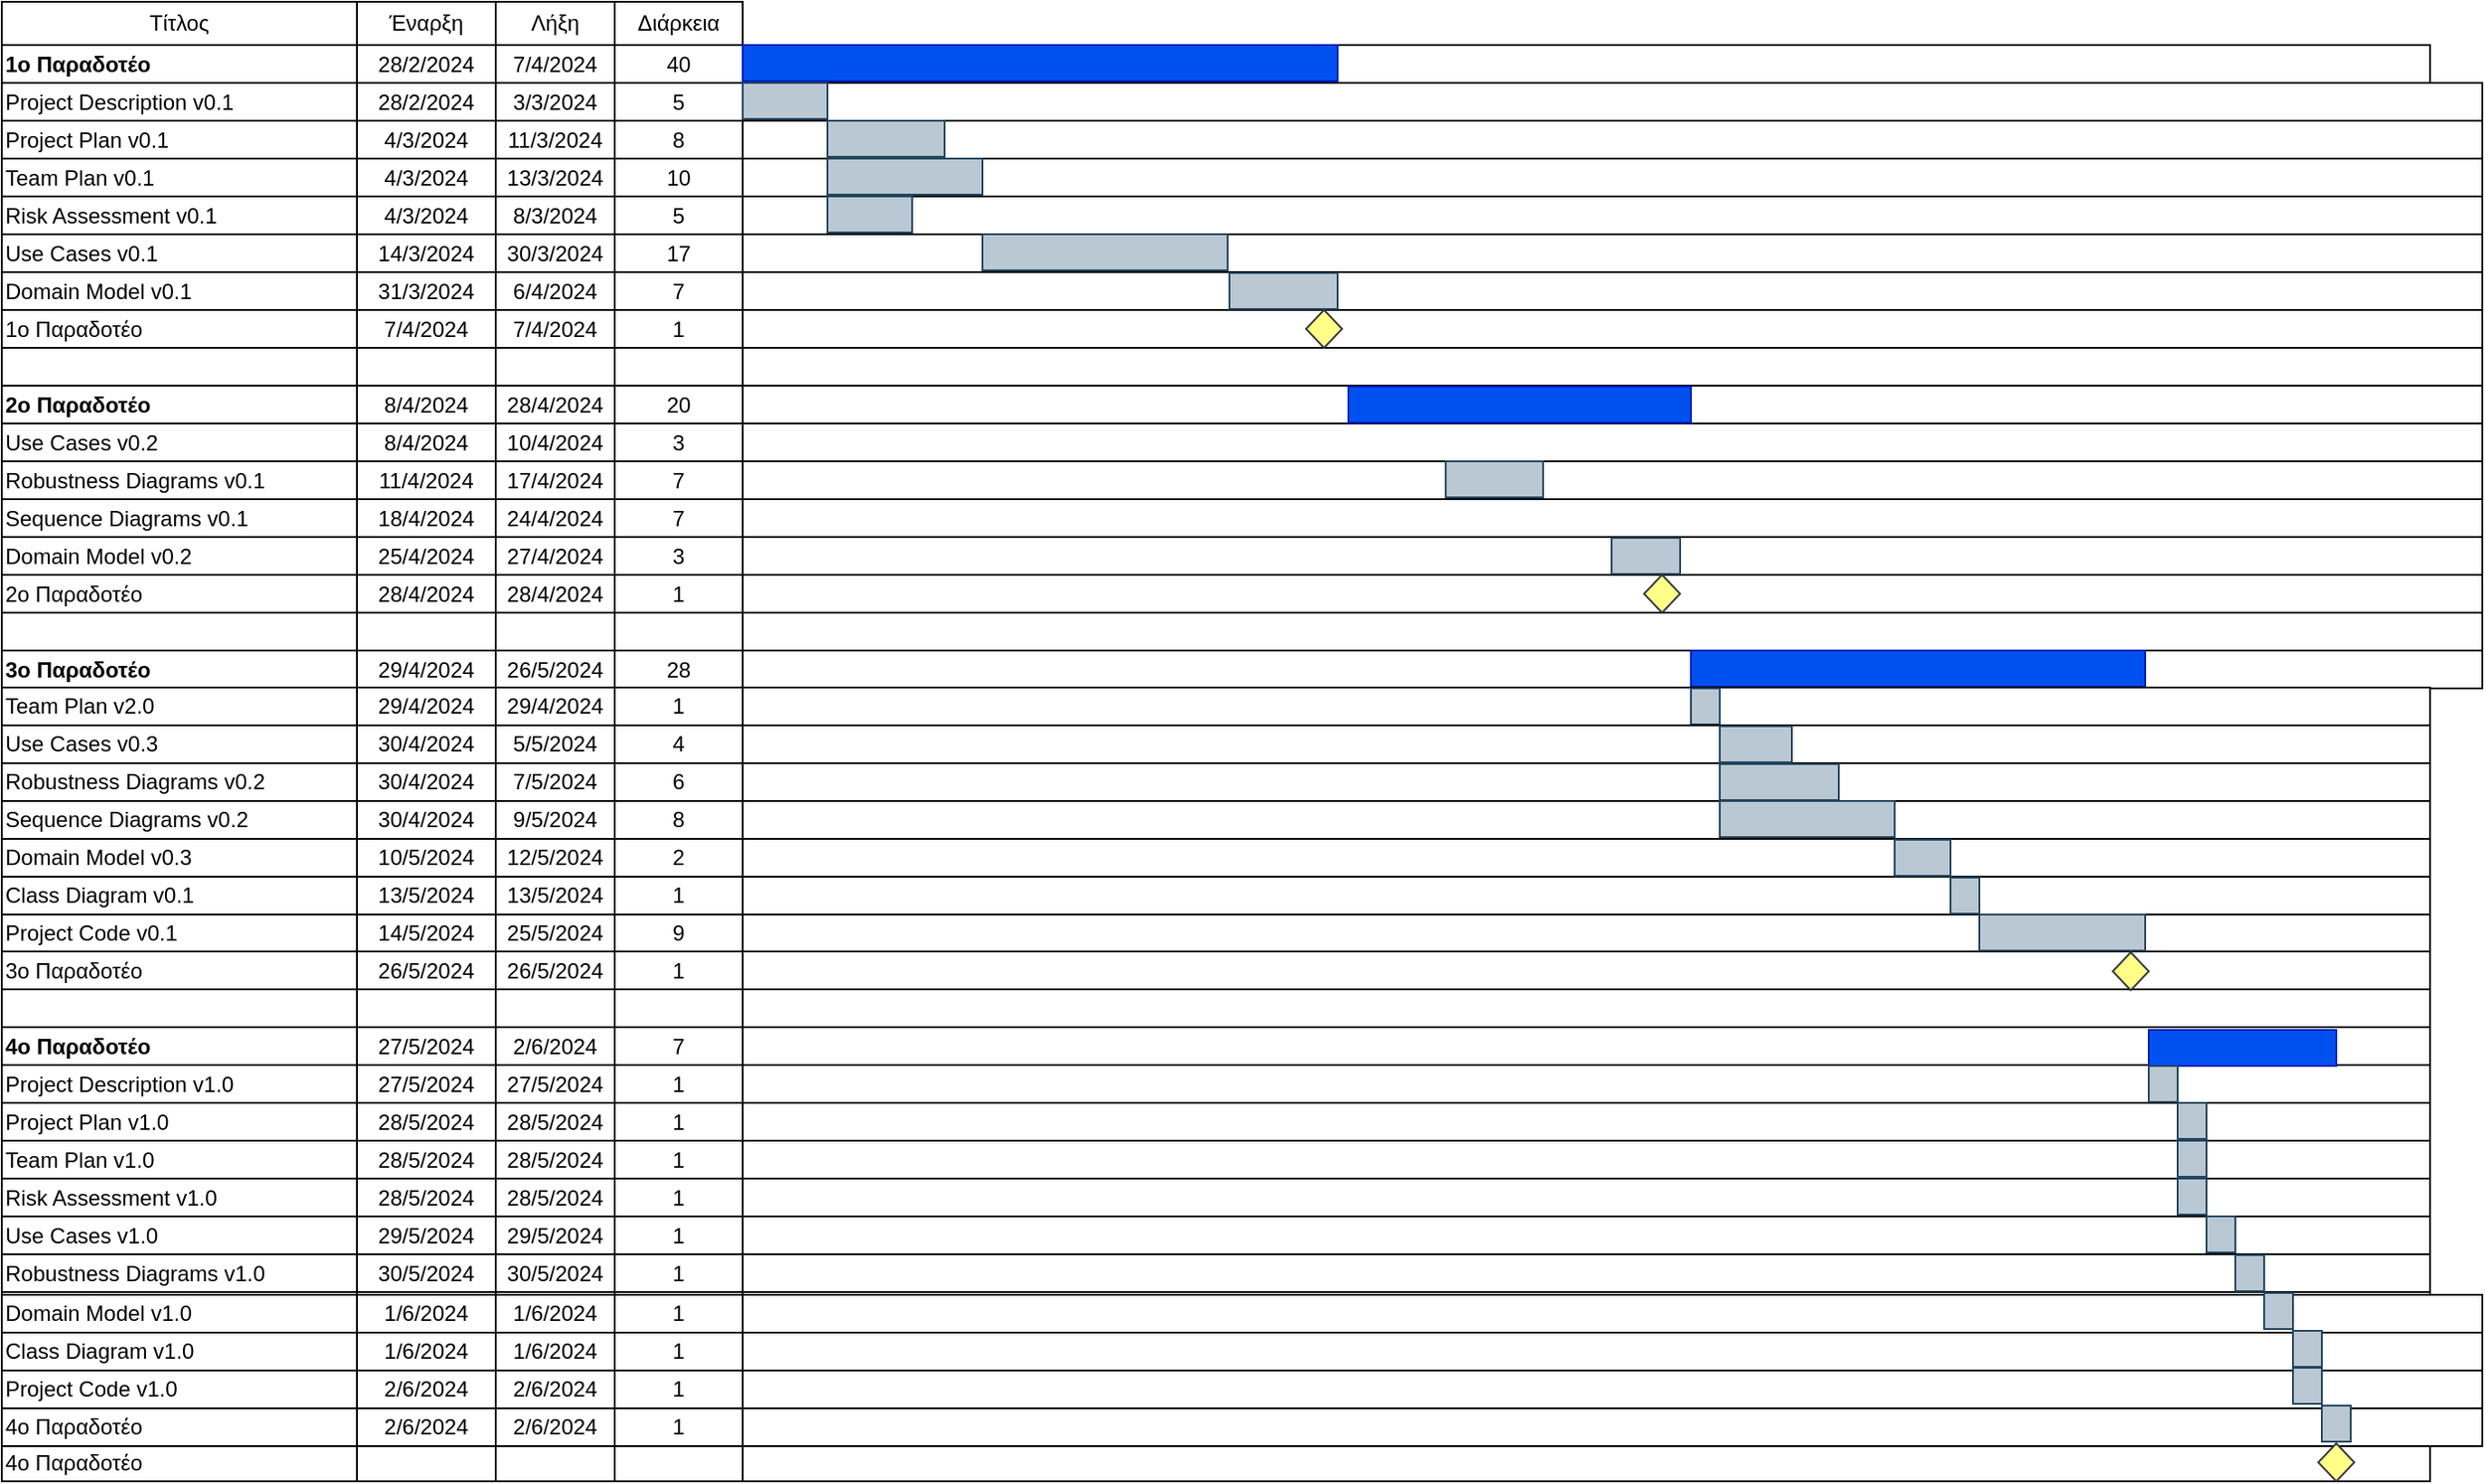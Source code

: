 <mxfile version="24.3.1" type="device">
  <diagram name="Σελίδα-1" id="qzTc9z4uiJykLN7hX79U">
    <mxGraphModel dx="1137" dy="718" grid="0" gridSize="10" guides="1" tooltips="1" connect="1" arrows="1" fold="1" page="0" pageScale="1" pageWidth="827" pageHeight="1169" math="0" shadow="0">
      <root>
        <mxCell id="0" />
        <mxCell id="1" parent="0" />
        <mxCell id="loP29c-_p804XFMIwBK0-1" value="Τίτλος" style="rounded=0;whiteSpace=wrap;html=1;" vertex="1" parent="1">
          <mxGeometry x="-299" y="-35" width="197" height="24" as="geometry" />
        </mxCell>
        <mxCell id="loP29c-_p804XFMIwBK0-2" value="Έναρξη" style="rounded=0;whiteSpace=wrap;html=1;" vertex="1" parent="1">
          <mxGeometry x="-102" y="-35" width="77" height="24" as="geometry" />
        </mxCell>
        <mxCell id="loP29c-_p804XFMIwBK0-3" value="Λήξη" style="rounded=0;whiteSpace=wrap;html=1;" vertex="1" parent="1">
          <mxGeometry x="-25" y="-35" width="66" height="24" as="geometry" />
        </mxCell>
        <mxCell id="loP29c-_p804XFMIwBK0-4" value="Διάρκεια" style="rounded=0;whiteSpace=wrap;html=1;" vertex="1" parent="1">
          <mxGeometry x="41" y="-35" width="71" height="24" as="geometry" />
        </mxCell>
        <mxCell id="loP29c-_p804XFMIwBK0-5" value="&lt;div align=&quot;left&quot;&gt;Project Description v0.1&lt;/div&gt;" style="rounded=0;whiteSpace=wrap;html=1;align=left;" vertex="1" parent="1">
          <mxGeometry x="-299" y="10" width="197" height="21" as="geometry" />
        </mxCell>
        <mxCell id="loP29c-_p804XFMIwBK0-6" value="28/2/2024" style="rounded=0;whiteSpace=wrap;html=1;" vertex="1" parent="1">
          <mxGeometry x="-102" y="10" width="77" height="21" as="geometry" />
        </mxCell>
        <mxCell id="loP29c-_p804XFMIwBK0-7" value="3/3/2024" style="rounded=0;whiteSpace=wrap;html=1;" vertex="1" parent="1">
          <mxGeometry x="-25" y="10" width="66" height="21" as="geometry" />
        </mxCell>
        <mxCell id="loP29c-_p804XFMIwBK0-8" value="5" style="rounded=0;whiteSpace=wrap;html=1;" vertex="1" parent="1">
          <mxGeometry x="41" y="10" width="71" height="21" as="geometry" />
        </mxCell>
        <mxCell id="loP29c-_p804XFMIwBK0-9" value="&lt;div align=&quot;left&quot;&gt;Project Plan v0.1&lt;/div&gt;" style="rounded=0;whiteSpace=wrap;html=1;align=left;" vertex="1" parent="1">
          <mxGeometry x="-299" y="31" width="197" height="21" as="geometry" />
        </mxCell>
        <mxCell id="loP29c-_p804XFMIwBK0-10" value="4/3/2024" style="rounded=0;whiteSpace=wrap;html=1;" vertex="1" parent="1">
          <mxGeometry x="-102" y="31" width="77" height="21" as="geometry" />
        </mxCell>
        <mxCell id="loP29c-_p804XFMIwBK0-11" value="11/3/2024" style="rounded=0;whiteSpace=wrap;html=1;" vertex="1" parent="1">
          <mxGeometry x="-25" y="31" width="66" height="21" as="geometry" />
        </mxCell>
        <mxCell id="loP29c-_p804XFMIwBK0-12" value="8" style="rounded=0;whiteSpace=wrap;html=1;" vertex="1" parent="1">
          <mxGeometry x="41" y="31" width="71" height="21" as="geometry" />
        </mxCell>
        <mxCell id="loP29c-_p804XFMIwBK0-13" value="&lt;div align=&quot;left&quot;&gt;Team Plan v0.1&lt;/div&gt;" style="rounded=0;whiteSpace=wrap;html=1;align=left;" vertex="1" parent="1">
          <mxGeometry x="-299" y="52" width="197" height="21" as="geometry" />
        </mxCell>
        <mxCell id="loP29c-_p804XFMIwBK0-14" value="4/3/2024" style="rounded=0;whiteSpace=wrap;html=1;" vertex="1" parent="1">
          <mxGeometry x="-102" y="52" width="77" height="21" as="geometry" />
        </mxCell>
        <mxCell id="loP29c-_p804XFMIwBK0-15" value="13/3/2024" style="rounded=0;whiteSpace=wrap;html=1;" vertex="1" parent="1">
          <mxGeometry x="-25" y="52" width="66" height="21" as="geometry" />
        </mxCell>
        <mxCell id="loP29c-_p804XFMIwBK0-16" value="10" style="rounded=0;whiteSpace=wrap;html=1;" vertex="1" parent="1">
          <mxGeometry x="41" y="52" width="71" height="21" as="geometry" />
        </mxCell>
        <mxCell id="loP29c-_p804XFMIwBK0-17" value="&lt;div align=&quot;left&quot;&gt;Risk Assessment v0.1&lt;/div&gt;" style="rounded=0;whiteSpace=wrap;html=1;align=left;" vertex="1" parent="1">
          <mxGeometry x="-299" y="73" width="197" height="21" as="geometry" />
        </mxCell>
        <mxCell id="loP29c-_p804XFMIwBK0-18" value="4/3/2024" style="rounded=0;whiteSpace=wrap;html=1;" vertex="1" parent="1">
          <mxGeometry x="-102" y="73" width="77" height="21" as="geometry" />
        </mxCell>
        <mxCell id="loP29c-_p804XFMIwBK0-19" value="8/3/2024" style="rounded=0;whiteSpace=wrap;html=1;" vertex="1" parent="1">
          <mxGeometry x="-25" y="73" width="66" height="21" as="geometry" />
        </mxCell>
        <mxCell id="loP29c-_p804XFMIwBK0-20" value="5" style="rounded=0;whiteSpace=wrap;html=1;" vertex="1" parent="1">
          <mxGeometry x="41" y="73" width="71" height="21" as="geometry" />
        </mxCell>
        <mxCell id="loP29c-_p804XFMIwBK0-21" value="&lt;div align=&quot;left&quot;&gt;Use Cases v0.1&lt;/div&gt;" style="rounded=0;whiteSpace=wrap;html=1;align=left;" vertex="1" parent="1">
          <mxGeometry x="-299" y="94" width="197" height="21" as="geometry" />
        </mxCell>
        <mxCell id="loP29c-_p804XFMIwBK0-22" value="14/3/2024" style="rounded=0;whiteSpace=wrap;html=1;" vertex="1" parent="1">
          <mxGeometry x="-102" y="94" width="77" height="21" as="geometry" />
        </mxCell>
        <mxCell id="loP29c-_p804XFMIwBK0-23" value="30/3/2024" style="rounded=0;whiteSpace=wrap;html=1;" vertex="1" parent="1">
          <mxGeometry x="-25" y="94" width="66" height="21" as="geometry" />
        </mxCell>
        <mxCell id="loP29c-_p804XFMIwBK0-24" value="17" style="rounded=0;whiteSpace=wrap;html=1;" vertex="1" parent="1">
          <mxGeometry x="41" y="94" width="71" height="21" as="geometry" />
        </mxCell>
        <mxCell id="loP29c-_p804XFMIwBK0-25" value="&lt;div align=&quot;left&quot;&gt;Domain Model v0.1&lt;br&gt;&lt;/div&gt;" style="rounded=0;whiteSpace=wrap;html=1;align=left;" vertex="1" parent="1">
          <mxGeometry x="-299" y="115" width="197" height="21" as="geometry" />
        </mxCell>
        <mxCell id="loP29c-_p804XFMIwBK0-26" value="31/3/2024" style="rounded=0;whiteSpace=wrap;html=1;" vertex="1" parent="1">
          <mxGeometry x="-102" y="115" width="77" height="21" as="geometry" />
        </mxCell>
        <mxCell id="loP29c-_p804XFMIwBK0-27" value="6/4/2024" style="rounded=0;whiteSpace=wrap;html=1;" vertex="1" parent="1">
          <mxGeometry x="-25" y="115" width="66" height="21" as="geometry" />
        </mxCell>
        <mxCell id="loP29c-_p804XFMIwBK0-28" value="7" style="rounded=0;whiteSpace=wrap;html=1;" vertex="1" parent="1">
          <mxGeometry x="41" y="115" width="71" height="21" as="geometry" />
        </mxCell>
        <mxCell id="loP29c-_p804XFMIwBK0-29" value="&lt;div align=&quot;left&quot;&gt;1o Παραδοτέο&lt;/div&gt;" style="rounded=0;whiteSpace=wrap;html=1;align=left;" vertex="1" parent="1">
          <mxGeometry x="-299" y="136" width="197" height="21" as="geometry" />
        </mxCell>
        <mxCell id="loP29c-_p804XFMIwBK0-30" value="7/4/2024" style="rounded=0;whiteSpace=wrap;html=1;" vertex="1" parent="1">
          <mxGeometry x="-102" y="136" width="77" height="21" as="geometry" />
        </mxCell>
        <mxCell id="loP29c-_p804XFMIwBK0-31" value="7/4/2024" style="rounded=0;whiteSpace=wrap;html=1;" vertex="1" parent="1">
          <mxGeometry x="-25" y="136" width="66" height="21" as="geometry" />
        </mxCell>
        <mxCell id="loP29c-_p804XFMIwBK0-32" value="1" style="rounded=0;whiteSpace=wrap;html=1;" vertex="1" parent="1">
          <mxGeometry x="41" y="136" width="71" height="21" as="geometry" />
        </mxCell>
        <mxCell id="loP29c-_p804XFMIwBK0-33" value="" style="rounded=0;whiteSpace=wrap;html=1;" vertex="1" parent="1">
          <mxGeometry x="-299" y="157" width="197" height="21" as="geometry" />
        </mxCell>
        <mxCell id="loP29c-_p804XFMIwBK0-34" value="" style="rounded=0;whiteSpace=wrap;html=1;" vertex="1" parent="1">
          <mxGeometry x="-102" y="157" width="77" height="21" as="geometry" />
        </mxCell>
        <mxCell id="loP29c-_p804XFMIwBK0-35" value="" style="rounded=0;whiteSpace=wrap;html=1;" vertex="1" parent="1">
          <mxGeometry x="-25" y="157" width="66" height="21" as="geometry" />
        </mxCell>
        <mxCell id="loP29c-_p804XFMIwBK0-36" value="" style="rounded=0;whiteSpace=wrap;html=1;" vertex="1" parent="1">
          <mxGeometry x="41" y="157" width="71" height="21" as="geometry" />
        </mxCell>
        <mxCell id="loP29c-_p804XFMIwBK0-37" value="&lt;div align=&quot;left&quot;&gt;&lt;b&gt;2ο Παραδοτέο&lt;/b&gt;&lt;br&gt;&lt;/div&gt;" style="rounded=0;whiteSpace=wrap;html=1;align=left;" vertex="1" parent="1">
          <mxGeometry x="-299" y="178" width="197" height="21" as="geometry" />
        </mxCell>
        <mxCell id="loP29c-_p804XFMIwBK0-38" value="8/4/2024" style="rounded=0;whiteSpace=wrap;html=1;" vertex="1" parent="1">
          <mxGeometry x="-102" y="178" width="77" height="21" as="geometry" />
        </mxCell>
        <mxCell id="loP29c-_p804XFMIwBK0-39" value="28/4/2024" style="rounded=0;whiteSpace=wrap;html=1;" vertex="1" parent="1">
          <mxGeometry x="-25" y="178" width="66" height="21" as="geometry" />
        </mxCell>
        <mxCell id="loP29c-_p804XFMIwBK0-40" value="20" style="rounded=0;whiteSpace=wrap;html=1;" vertex="1" parent="1">
          <mxGeometry x="41" y="178" width="71" height="21" as="geometry" />
        </mxCell>
        <mxCell id="loP29c-_p804XFMIwBK0-41" value="&lt;div align=&quot;left&quot;&gt;Robustness Diagrams v0.1&lt;/div&gt;" style="rounded=0;whiteSpace=wrap;html=1;align=left;" vertex="1" parent="1">
          <mxGeometry x="-299" y="220" width="197" height="21" as="geometry" />
        </mxCell>
        <mxCell id="loP29c-_p804XFMIwBK0-42" value="11/4/2024" style="rounded=0;whiteSpace=wrap;html=1;" vertex="1" parent="1">
          <mxGeometry x="-102" y="220" width="77" height="21" as="geometry" />
        </mxCell>
        <mxCell id="loP29c-_p804XFMIwBK0-43" value="17/4/2024" style="rounded=0;whiteSpace=wrap;html=1;" vertex="1" parent="1">
          <mxGeometry x="-25" y="220" width="66" height="21" as="geometry" />
        </mxCell>
        <mxCell id="loP29c-_p804XFMIwBK0-44" value="7" style="rounded=0;whiteSpace=wrap;html=1;" vertex="1" parent="1">
          <mxGeometry x="41" y="220" width="71" height="21" as="geometry" />
        </mxCell>
        <mxCell id="loP29c-_p804XFMIwBK0-45" value="&lt;div align=&quot;left&quot;&gt;Sequence Diagrams v0.1&lt;/div&gt;" style="rounded=0;whiteSpace=wrap;html=1;align=left;" vertex="1" parent="1">
          <mxGeometry x="-299" y="241" width="197" height="21" as="geometry" />
        </mxCell>
        <mxCell id="loP29c-_p804XFMIwBK0-46" value="18/4/2024" style="rounded=0;whiteSpace=wrap;html=1;" vertex="1" parent="1">
          <mxGeometry x="-102" y="241" width="77" height="21" as="geometry" />
        </mxCell>
        <mxCell id="loP29c-_p804XFMIwBK0-47" value="24/4/2024" style="rounded=0;whiteSpace=wrap;html=1;" vertex="1" parent="1">
          <mxGeometry x="-25" y="241" width="66" height="21" as="geometry" />
        </mxCell>
        <mxCell id="loP29c-_p804XFMIwBK0-48" value="7" style="rounded=0;whiteSpace=wrap;html=1;" vertex="1" parent="1">
          <mxGeometry x="41" y="241" width="71" height="21" as="geometry" />
        </mxCell>
        <mxCell id="loP29c-_p804XFMIwBK0-49" value="&lt;div align=&quot;left&quot;&gt;Use Cases v0.2&lt;/div&gt;" style="rounded=0;whiteSpace=wrap;html=1;align=left;" vertex="1" parent="1">
          <mxGeometry x="-299" y="199" width="197" height="21" as="geometry" />
        </mxCell>
        <mxCell id="loP29c-_p804XFMIwBK0-50" value="8/4/2024" style="rounded=0;whiteSpace=wrap;html=1;" vertex="1" parent="1">
          <mxGeometry x="-102" y="199" width="77" height="21" as="geometry" />
        </mxCell>
        <mxCell id="loP29c-_p804XFMIwBK0-51" value="10/4/2024" style="rounded=0;whiteSpace=wrap;html=1;" vertex="1" parent="1">
          <mxGeometry x="-25" y="199" width="66" height="21" as="geometry" />
        </mxCell>
        <mxCell id="loP29c-_p804XFMIwBK0-52" value="3" style="rounded=0;whiteSpace=wrap;html=1;" vertex="1" parent="1">
          <mxGeometry x="41" y="199" width="71" height="21" as="geometry" />
        </mxCell>
        <mxCell id="loP29c-_p804XFMIwBK0-53" value="&lt;div align=&quot;left&quot;&gt;Domain Model v0.2&lt;/div&gt;" style="rounded=0;whiteSpace=wrap;html=1;align=left;" vertex="1" parent="1">
          <mxGeometry x="-299" y="262" width="197" height="21" as="geometry" />
        </mxCell>
        <mxCell id="loP29c-_p804XFMIwBK0-54" value="25/4/2024" style="rounded=0;whiteSpace=wrap;html=1;" vertex="1" parent="1">
          <mxGeometry x="-102" y="262" width="77" height="21" as="geometry" />
        </mxCell>
        <mxCell id="loP29c-_p804XFMIwBK0-55" value="27/4/2024" style="rounded=0;whiteSpace=wrap;html=1;" vertex="1" parent="1">
          <mxGeometry x="-25" y="262" width="66" height="21" as="geometry" />
        </mxCell>
        <mxCell id="loP29c-_p804XFMIwBK0-56" value="3" style="rounded=0;whiteSpace=wrap;html=1;" vertex="1" parent="1">
          <mxGeometry x="41" y="262" width="71" height="21" as="geometry" />
        </mxCell>
        <mxCell id="loP29c-_p804XFMIwBK0-57" value="&lt;div align=&quot;left&quot;&gt;2o Παραδοτέο&lt;/div&gt;" style="rounded=0;whiteSpace=wrap;html=1;align=left;" vertex="1" parent="1">
          <mxGeometry x="-299" y="283" width="197" height="21" as="geometry" />
        </mxCell>
        <mxCell id="loP29c-_p804XFMIwBK0-58" value="28/4/2024" style="rounded=0;whiteSpace=wrap;html=1;" vertex="1" parent="1">
          <mxGeometry x="-102" y="283" width="77" height="21" as="geometry" />
        </mxCell>
        <mxCell id="loP29c-_p804XFMIwBK0-59" value="28/4/2024" style="rounded=0;whiteSpace=wrap;html=1;" vertex="1" parent="1">
          <mxGeometry x="-25" y="283" width="66" height="21" as="geometry" />
        </mxCell>
        <mxCell id="loP29c-_p804XFMIwBK0-60" value="1" style="rounded=0;whiteSpace=wrap;html=1;" vertex="1" parent="1">
          <mxGeometry x="41" y="283" width="71" height="21" as="geometry" />
        </mxCell>
        <mxCell id="loP29c-_p804XFMIwBK0-61" value="" style="rounded=0;whiteSpace=wrap;html=1;" vertex="1" parent="1">
          <mxGeometry x="112" y="10" width="965" height="21" as="geometry" />
        </mxCell>
        <mxCell id="loP29c-_p804XFMIwBK0-62" value="" style="rounded=0;whiteSpace=wrap;html=1;" vertex="1" parent="1">
          <mxGeometry x="112" y="31" width="965" height="21" as="geometry" />
        </mxCell>
        <mxCell id="loP29c-_p804XFMIwBK0-63" value="" style="rounded=0;whiteSpace=wrap;html=1;" vertex="1" parent="1">
          <mxGeometry x="112" y="52" width="965" height="21" as="geometry" />
        </mxCell>
        <mxCell id="loP29c-_p804XFMIwBK0-64" value="" style="rounded=0;whiteSpace=wrap;html=1;" vertex="1" parent="1">
          <mxGeometry x="112" y="73" width="965" height="21" as="geometry" />
        </mxCell>
        <mxCell id="loP29c-_p804XFMIwBK0-65" value="" style="rounded=0;whiteSpace=wrap;html=1;" vertex="1" parent="1">
          <mxGeometry x="112" y="94" width="965" height="21" as="geometry" />
        </mxCell>
        <mxCell id="loP29c-_p804XFMIwBK0-66" value="" style="rounded=0;whiteSpace=wrap;html=1;" vertex="1" parent="1">
          <mxGeometry x="112" y="115" width="965" height="21" as="geometry" />
        </mxCell>
        <mxCell id="loP29c-_p804XFMIwBK0-67" value="" style="rounded=0;whiteSpace=wrap;html=1;" vertex="1" parent="1">
          <mxGeometry x="112" y="136" width="965" height="21" as="geometry" />
        </mxCell>
        <mxCell id="loP29c-_p804XFMIwBK0-68" value="" style="rounded=0;whiteSpace=wrap;html=1;" vertex="1" parent="1">
          <mxGeometry x="112" y="157" width="965" height="21" as="geometry" />
        </mxCell>
        <mxCell id="loP29c-_p804XFMIwBK0-69" value="" style="rounded=0;whiteSpace=wrap;html=1;" vertex="1" parent="1">
          <mxGeometry x="112" y="178" width="965" height="21" as="geometry" />
        </mxCell>
        <mxCell id="loP29c-_p804XFMIwBK0-70" value="" style="rounded=0;whiteSpace=wrap;html=1;" vertex="1" parent="1">
          <mxGeometry x="112" y="220" width="965" height="21" as="geometry" />
        </mxCell>
        <mxCell id="loP29c-_p804XFMIwBK0-71" value="" style="rounded=0;whiteSpace=wrap;html=1;" vertex="1" parent="1">
          <mxGeometry x="112" y="241" width="965" height="21" as="geometry" />
        </mxCell>
        <mxCell id="loP29c-_p804XFMIwBK0-72" value="" style="rounded=0;whiteSpace=wrap;html=1;" vertex="1" parent="1">
          <mxGeometry x="112" y="199" width="965" height="21" as="geometry" />
        </mxCell>
        <mxCell id="loP29c-_p804XFMIwBK0-73" value="" style="rounded=0;whiteSpace=wrap;html=1;" vertex="1" parent="1">
          <mxGeometry x="112" y="262" width="965" height="21" as="geometry" />
        </mxCell>
        <mxCell id="loP29c-_p804XFMIwBK0-74" value="" style="rounded=0;whiteSpace=wrap;html=1;" vertex="1" parent="1">
          <mxGeometry x="112" y="283" width="965" height="21" as="geometry" />
        </mxCell>
        <mxCell id="loP29c-_p804XFMIwBK0-75" value="" style="rounded=0;whiteSpace=wrap;html=1;" vertex="1" parent="1">
          <mxGeometry x="-299" y="304" width="197" height="21" as="geometry" />
        </mxCell>
        <mxCell id="loP29c-_p804XFMIwBK0-76" value="" style="rounded=0;whiteSpace=wrap;html=1;" vertex="1" parent="1">
          <mxGeometry x="-102" y="304" width="77" height="21" as="geometry" />
        </mxCell>
        <mxCell id="loP29c-_p804XFMIwBK0-77" value="" style="rounded=0;whiteSpace=wrap;html=1;" vertex="1" parent="1">
          <mxGeometry x="-25" y="304" width="66" height="21" as="geometry" />
        </mxCell>
        <mxCell id="loP29c-_p804XFMIwBK0-78" value="" style="rounded=0;whiteSpace=wrap;html=1;" vertex="1" parent="1">
          <mxGeometry x="41" y="304" width="71" height="21" as="geometry" />
        </mxCell>
        <mxCell id="loP29c-_p804XFMIwBK0-79" value="" style="rounded=0;whiteSpace=wrap;html=1;" vertex="1" parent="1">
          <mxGeometry x="112" y="304" width="965" height="21" as="geometry" />
        </mxCell>
        <mxCell id="loP29c-_p804XFMIwBK0-80" value="&lt;div align=&quot;left&quot;&gt;&lt;b&gt;3ο Παραδοτέο&lt;/b&gt;&lt;/div&gt;" style="rounded=0;whiteSpace=wrap;html=1;align=left;" vertex="1" parent="1">
          <mxGeometry x="-299" y="325" width="197" height="21" as="geometry" />
        </mxCell>
        <mxCell id="loP29c-_p804XFMIwBK0-81" value="29/4/2024" style="rounded=0;whiteSpace=wrap;html=1;" vertex="1" parent="1">
          <mxGeometry x="-102" y="325" width="77" height="21" as="geometry" />
        </mxCell>
        <mxCell id="loP29c-_p804XFMIwBK0-82" value="26/5/2024" style="rounded=0;whiteSpace=wrap;html=1;" vertex="1" parent="1">
          <mxGeometry x="-25" y="325" width="66" height="21" as="geometry" />
        </mxCell>
        <mxCell id="loP29c-_p804XFMIwBK0-83" value="28" style="rounded=0;whiteSpace=wrap;html=1;" vertex="1" parent="1">
          <mxGeometry x="41" y="325" width="71" height="21" as="geometry" />
        </mxCell>
        <mxCell id="loP29c-_p804XFMIwBK0-84" value="" style="rounded=0;whiteSpace=wrap;html=1;" vertex="1" parent="1">
          <mxGeometry x="112" y="325" width="965" height="21" as="geometry" />
        </mxCell>
        <mxCell id="DPusGmvPXFOhekrq0CR0-85" value="&lt;div align=&quot;left&quot;&gt;Class Diagram v0.1&lt;/div&gt;" style="rounded=0;whiteSpace=wrap;html=1;align=left;" parent="1" vertex="1">
          <mxGeometry x="-299" y="450.5" width="197" height="21" as="geometry" />
        </mxCell>
        <mxCell id="DPusGmvPXFOhekrq0CR0-86" value="13/5/2024" style="rounded=0;whiteSpace=wrap;html=1;" parent="1" vertex="1">
          <mxGeometry x="-102" y="450.5" width="77" height="21" as="geometry" />
        </mxCell>
        <mxCell id="DPusGmvPXFOhekrq0CR0-87" value="13/5/2024" style="rounded=0;whiteSpace=wrap;html=1;" parent="1" vertex="1">
          <mxGeometry x="-25" y="450.5" width="66" height="21" as="geometry" />
        </mxCell>
        <mxCell id="DPusGmvPXFOhekrq0CR0-88" value="1" style="rounded=0;whiteSpace=wrap;html=1;" parent="1" vertex="1">
          <mxGeometry x="41" y="450.5" width="71" height="21" as="geometry" />
        </mxCell>
        <mxCell id="DPusGmvPXFOhekrq0CR0-89" value="" style="rounded=0;whiteSpace=wrap;html=1;" parent="1" vertex="1">
          <mxGeometry x="112" y="450.5" width="936" height="21" as="geometry" />
        </mxCell>
        <mxCell id="DPusGmvPXFOhekrq0CR0-90" value="&lt;div align=&quot;left&quot;&gt;Project Code v0.1&lt;/div&gt;" style="rounded=0;whiteSpace=wrap;html=1;align=left;" parent="1" vertex="1">
          <mxGeometry x="-299" y="471.5" width="197" height="21" as="geometry" />
        </mxCell>
        <mxCell id="DPusGmvPXFOhekrq0CR0-91" value="14/5/2024" style="rounded=0;whiteSpace=wrap;html=1;" parent="1" vertex="1">
          <mxGeometry x="-102" y="471.5" width="77" height="21" as="geometry" />
        </mxCell>
        <mxCell id="DPusGmvPXFOhekrq0CR0-92" value="25/5/2024" style="rounded=0;whiteSpace=wrap;html=1;" parent="1" vertex="1">
          <mxGeometry x="-25" y="471.5" width="66" height="21" as="geometry" />
        </mxCell>
        <mxCell id="DPusGmvPXFOhekrq0CR0-93" value="9" style="rounded=0;whiteSpace=wrap;html=1;" parent="1" vertex="1">
          <mxGeometry x="41" y="471.5" width="71" height="21" as="geometry" />
        </mxCell>
        <mxCell id="DPusGmvPXFOhekrq0CR0-94" value="" style="rounded=0;whiteSpace=wrap;html=1;" parent="1" vertex="1">
          <mxGeometry x="112" y="471.5" width="936" height="21" as="geometry" />
        </mxCell>
        <mxCell id="DPusGmvPXFOhekrq0CR0-120" value="&lt;div align=&quot;left&quot;&gt;&lt;b&gt;1o Παραδοτέο&lt;/b&gt;&lt;/div&gt;" style="rounded=0;whiteSpace=wrap;html=1;align=left;" parent="1" vertex="1">
          <mxGeometry x="-299" y="-11" width="197" height="21" as="geometry" />
        </mxCell>
        <mxCell id="DPusGmvPXFOhekrq0CR0-121" value="28/2/2024" style="rounded=0;whiteSpace=wrap;html=1;" parent="1" vertex="1">
          <mxGeometry x="-102" y="-11" width="77" height="21" as="geometry" />
        </mxCell>
        <mxCell id="DPusGmvPXFOhekrq0CR0-122" value="7/4/2024" style="rounded=0;whiteSpace=wrap;html=1;" parent="1" vertex="1">
          <mxGeometry x="-25" y="-11" width="66" height="21" as="geometry" />
        </mxCell>
        <mxCell id="DPusGmvPXFOhekrq0CR0-123" value="40" style="rounded=0;whiteSpace=wrap;html=1;" parent="1" vertex="1">
          <mxGeometry x="41" y="-11" width="71" height="21" as="geometry" />
        </mxCell>
        <mxCell id="DPusGmvPXFOhekrq0CR0-124" value="" style="rounded=0;whiteSpace=wrap;html=1;" parent="1" vertex="1">
          <mxGeometry x="112" y="-11" width="936" height="21" as="geometry" />
        </mxCell>
        <mxCell id="DPusGmvPXFOhekrq0CR0-130" value="&lt;div align=&quot;left&quot;&gt;3o Παραδοτέο&lt;/div&gt;" style="rounded=0;whiteSpace=wrap;html=1;align=left;" parent="1" vertex="1">
          <mxGeometry x="-299" y="492" width="197" height="21" as="geometry" />
        </mxCell>
        <mxCell id="DPusGmvPXFOhekrq0CR0-131" value="26/5/2024" style="rounded=0;whiteSpace=wrap;html=1;" parent="1" vertex="1">
          <mxGeometry x="-102" y="492" width="77" height="21" as="geometry" />
        </mxCell>
        <mxCell id="DPusGmvPXFOhekrq0CR0-132" value="26/5/2024" style="rounded=0;whiteSpace=wrap;html=1;" parent="1" vertex="1">
          <mxGeometry x="-25" y="492" width="66" height="21" as="geometry" />
        </mxCell>
        <mxCell id="DPusGmvPXFOhekrq0CR0-133" value="1" style="rounded=0;whiteSpace=wrap;html=1;" parent="1" vertex="1">
          <mxGeometry x="41" y="492" width="71" height="21" as="geometry" />
        </mxCell>
        <mxCell id="DPusGmvPXFOhekrq0CR0-134" value="" style="rounded=0;whiteSpace=wrap;html=1;" parent="1" vertex="1">
          <mxGeometry x="112" y="492" width="936" height="21" as="geometry" />
        </mxCell>
        <mxCell id="DPusGmvPXFOhekrq0CR0-140" value="" style="rounded=0;whiteSpace=wrap;html=1;" parent="1" vertex="1">
          <mxGeometry x="-299" y="513" width="197" height="21" as="geometry" />
        </mxCell>
        <mxCell id="DPusGmvPXFOhekrq0CR0-141" value="" style="rounded=0;whiteSpace=wrap;html=1;" parent="1" vertex="1">
          <mxGeometry x="-102" y="513" width="77" height="21" as="geometry" />
        </mxCell>
        <mxCell id="DPusGmvPXFOhekrq0CR0-142" value="" style="rounded=0;whiteSpace=wrap;html=1;" parent="1" vertex="1">
          <mxGeometry x="-25" y="513" width="66" height="21" as="geometry" />
        </mxCell>
        <mxCell id="DPusGmvPXFOhekrq0CR0-143" value="" style="rounded=0;whiteSpace=wrap;html=1;" parent="1" vertex="1">
          <mxGeometry x="41" y="513" width="71" height="21" as="geometry" />
        </mxCell>
        <mxCell id="DPusGmvPXFOhekrq0CR0-144" value="" style="rounded=0;whiteSpace=wrap;html=1;" parent="1" vertex="1">
          <mxGeometry x="112" y="513" width="936" height="21" as="geometry" />
        </mxCell>
        <mxCell id="DPusGmvPXFOhekrq0CR0-145" value="&lt;div align=&quot;left&quot;&gt;&lt;b&gt;4ο Παραδοτέο&lt;/b&gt;&lt;br&gt;&lt;/div&gt;" style="rounded=0;whiteSpace=wrap;html=1;align=left;" parent="1" vertex="1">
          <mxGeometry x="-299" y="534" width="197" height="21" as="geometry" />
        </mxCell>
        <mxCell id="DPusGmvPXFOhekrq0CR0-146" value="27/5/2024" style="rounded=0;whiteSpace=wrap;html=1;" parent="1" vertex="1">
          <mxGeometry x="-102" y="534" width="77" height="21" as="geometry" />
        </mxCell>
        <mxCell id="DPusGmvPXFOhekrq0CR0-147" value="2/6/2024" style="rounded=0;whiteSpace=wrap;html=1;" parent="1" vertex="1">
          <mxGeometry x="-25" y="534" width="66" height="21" as="geometry" />
        </mxCell>
        <mxCell id="DPusGmvPXFOhekrq0CR0-148" value="7" style="rounded=0;whiteSpace=wrap;html=1;" parent="1" vertex="1">
          <mxGeometry x="41" y="534" width="71" height="21" as="geometry" />
        </mxCell>
        <mxCell id="DPusGmvPXFOhekrq0CR0-149" value="" style="rounded=0;whiteSpace=wrap;html=1;" parent="1" vertex="1">
          <mxGeometry x="112" y="534" width="936" height="21" as="geometry" />
        </mxCell>
        <mxCell id="DPusGmvPXFOhekrq0CR0-150" value="&lt;div align=&quot;left&quot;&gt;Project Description v1.0&lt;/div&gt;" style="rounded=0;whiteSpace=wrap;html=1;align=left;" parent="1" vertex="1">
          <mxGeometry x="-299" y="555" width="197" height="21" as="geometry" />
        </mxCell>
        <mxCell id="DPusGmvPXFOhekrq0CR0-151" value="27/5/2024" style="rounded=0;whiteSpace=wrap;html=1;" parent="1" vertex="1">
          <mxGeometry x="-102" y="555" width="77" height="21" as="geometry" />
        </mxCell>
        <mxCell id="DPusGmvPXFOhekrq0CR0-152" value="27/5/2024" style="rounded=0;whiteSpace=wrap;html=1;" parent="1" vertex="1">
          <mxGeometry x="-25" y="555" width="66" height="21" as="geometry" />
        </mxCell>
        <mxCell id="DPusGmvPXFOhekrq0CR0-153" value="1" style="rounded=0;whiteSpace=wrap;html=1;" parent="1" vertex="1">
          <mxGeometry x="41" y="555" width="71" height="21" as="geometry" />
        </mxCell>
        <mxCell id="DPusGmvPXFOhekrq0CR0-154" value="" style="rounded=0;whiteSpace=wrap;html=1;" parent="1" vertex="1">
          <mxGeometry x="112" y="555" width="936" height="21" as="geometry" />
        </mxCell>
        <mxCell id="DPusGmvPXFOhekrq0CR0-160" value="&lt;div align=&quot;left&quot;&gt;Project Plan v1.0&lt;/div&gt;" style="rounded=0;whiteSpace=wrap;html=1;align=left;" parent="1" vertex="1">
          <mxGeometry x="-299" y="576" width="197" height="21" as="geometry" />
        </mxCell>
        <mxCell id="DPusGmvPXFOhekrq0CR0-161" value="28/5/2024" style="rounded=0;whiteSpace=wrap;html=1;" parent="1" vertex="1">
          <mxGeometry x="-102" y="576" width="77" height="21" as="geometry" />
        </mxCell>
        <mxCell id="DPusGmvPXFOhekrq0CR0-162" value="28/5/2024" style="rounded=0;whiteSpace=wrap;html=1;" parent="1" vertex="1">
          <mxGeometry x="-25" y="576" width="66" height="21" as="geometry" />
        </mxCell>
        <mxCell id="DPusGmvPXFOhekrq0CR0-163" value="1" style="rounded=0;whiteSpace=wrap;html=1;" parent="1" vertex="1">
          <mxGeometry x="41" y="576" width="71" height="21" as="geometry" />
        </mxCell>
        <mxCell id="DPusGmvPXFOhekrq0CR0-164" value="" style="rounded=0;whiteSpace=wrap;html=1;" parent="1" vertex="1">
          <mxGeometry x="112" y="576" width="936" height="21" as="geometry" />
        </mxCell>
        <mxCell id="DPusGmvPXFOhekrq0CR0-170" value="&lt;div align=&quot;left&quot;&gt;Team Plan v1.0&lt;/div&gt;" style="rounded=0;whiteSpace=wrap;html=1;align=left;" parent="1" vertex="1">
          <mxGeometry x="-299" y="597" width="197" height="21" as="geometry" />
        </mxCell>
        <mxCell id="DPusGmvPXFOhekrq0CR0-171" value="28/5/2024" style="rounded=0;whiteSpace=wrap;html=1;" parent="1" vertex="1">
          <mxGeometry x="-102" y="597" width="77" height="21" as="geometry" />
        </mxCell>
        <mxCell id="DPusGmvPXFOhekrq0CR0-172" value="28/5/2024" style="rounded=0;whiteSpace=wrap;html=1;" parent="1" vertex="1">
          <mxGeometry x="-25" y="597" width="66" height="21" as="geometry" />
        </mxCell>
        <mxCell id="DPusGmvPXFOhekrq0CR0-173" value="1" style="rounded=0;whiteSpace=wrap;html=1;" parent="1" vertex="1">
          <mxGeometry x="41" y="597" width="71" height="21" as="geometry" />
        </mxCell>
        <mxCell id="DPusGmvPXFOhekrq0CR0-174" value="" style="rounded=0;whiteSpace=wrap;html=1;" parent="1" vertex="1">
          <mxGeometry x="112" y="597" width="936" height="21" as="geometry" />
        </mxCell>
        <mxCell id="DPusGmvPXFOhekrq0CR0-180" value="&lt;div align=&quot;left&quot;&gt;Risk Assessment v1.0&lt;/div&gt;" style="rounded=0;whiteSpace=wrap;html=1;align=left;" parent="1" vertex="1">
          <mxGeometry x="-299" y="618" width="197" height="21" as="geometry" />
        </mxCell>
        <mxCell id="DPusGmvPXFOhekrq0CR0-181" value="28/5/2024" style="rounded=0;whiteSpace=wrap;html=1;" parent="1" vertex="1">
          <mxGeometry x="-102" y="618" width="77" height="21" as="geometry" />
        </mxCell>
        <mxCell id="DPusGmvPXFOhekrq0CR0-182" value="28/5/2024" style="rounded=0;whiteSpace=wrap;html=1;" parent="1" vertex="1">
          <mxGeometry x="-25" y="618" width="66" height="21" as="geometry" />
        </mxCell>
        <mxCell id="DPusGmvPXFOhekrq0CR0-183" value="1" style="rounded=0;whiteSpace=wrap;html=1;" parent="1" vertex="1">
          <mxGeometry x="41" y="618" width="71" height="21" as="geometry" />
        </mxCell>
        <mxCell id="DPusGmvPXFOhekrq0CR0-184" value="" style="rounded=0;whiteSpace=wrap;html=1;" parent="1" vertex="1">
          <mxGeometry x="112" y="618" width="936" height="21" as="geometry" />
        </mxCell>
        <mxCell id="DPusGmvPXFOhekrq0CR0-186" value="&lt;div align=&quot;left&quot;&gt;Use Cases v1.0&lt;/div&gt;" style="rounded=0;whiteSpace=wrap;html=1;align=left;" parent="1" vertex="1">
          <mxGeometry x="-299" y="639" width="197" height="21" as="geometry" />
        </mxCell>
        <mxCell id="DPusGmvPXFOhekrq0CR0-187" value="29/5/2024" style="rounded=0;whiteSpace=wrap;html=1;" parent="1" vertex="1">
          <mxGeometry x="-102" y="639" width="77" height="21" as="geometry" />
        </mxCell>
        <mxCell id="DPusGmvPXFOhekrq0CR0-188" value="29/5/2024" style="rounded=0;whiteSpace=wrap;html=1;" parent="1" vertex="1">
          <mxGeometry x="-25" y="639" width="66" height="21" as="geometry" />
        </mxCell>
        <mxCell id="DPusGmvPXFOhekrq0CR0-189" value="1" style="rounded=0;whiteSpace=wrap;html=1;" parent="1" vertex="1">
          <mxGeometry x="41" y="639" width="71" height="21" as="geometry" />
        </mxCell>
        <mxCell id="DPusGmvPXFOhekrq0CR0-190" value="" style="rounded=0;whiteSpace=wrap;html=1;" parent="1" vertex="1">
          <mxGeometry x="112" y="639" width="936" height="21" as="geometry" />
        </mxCell>
        <mxCell id="DPusGmvPXFOhekrq0CR0-196" value="&lt;div align=&quot;left&quot;&gt;Robustness Diagrams v1.0&lt;/div&gt;" style="rounded=0;whiteSpace=wrap;html=1;align=left;" parent="1" vertex="1">
          <mxGeometry x="-299" y="660" width="197" height="21" as="geometry" />
        </mxCell>
        <mxCell id="DPusGmvPXFOhekrq0CR0-197" value="30/5/2024" style="rounded=0;whiteSpace=wrap;html=1;" parent="1" vertex="1">
          <mxGeometry x="-102" y="660" width="77" height="21" as="geometry" />
        </mxCell>
        <mxCell id="DPusGmvPXFOhekrq0CR0-198" value="30/5/2024" style="rounded=0;whiteSpace=wrap;html=1;" parent="1" vertex="1">
          <mxGeometry x="-25" y="660" width="66" height="21" as="geometry" />
        </mxCell>
        <mxCell id="DPusGmvPXFOhekrq0CR0-199" value="1" style="rounded=0;whiteSpace=wrap;html=1;" parent="1" vertex="1">
          <mxGeometry x="41" y="660" width="71" height="21" as="geometry" />
        </mxCell>
        <mxCell id="DPusGmvPXFOhekrq0CR0-200" value="" style="rounded=0;whiteSpace=wrap;html=1;" parent="1" vertex="1">
          <mxGeometry x="112" y="660" width="936" height="21" as="geometry" />
        </mxCell>
        <mxCell id="DPusGmvPXFOhekrq0CR0-201" value="&lt;div align=&quot;left&quot;&gt;Sequence Diagrams v1.0&lt;/div&gt;" style="rounded=0;whiteSpace=wrap;html=1;align=left;" parent="1" vertex="1">
          <mxGeometry x="-299" y="681" width="197" height="21" as="geometry" />
        </mxCell>
        <mxCell id="DPusGmvPXFOhekrq0CR0-202" value="31/5/2024" style="rounded=0;whiteSpace=wrap;html=1;" parent="1" vertex="1">
          <mxGeometry x="-102" y="681" width="77" height="21" as="geometry" />
        </mxCell>
        <mxCell id="DPusGmvPXFOhekrq0CR0-203" value="31/5/2024" style="rounded=0;whiteSpace=wrap;html=1;" parent="1" vertex="1">
          <mxGeometry x="-25" y="681" width="66" height="21" as="geometry" />
        </mxCell>
        <mxCell id="DPusGmvPXFOhekrq0CR0-204" value="1" style="rounded=0;whiteSpace=wrap;html=1;" parent="1" vertex="1">
          <mxGeometry x="41" y="681" width="71" height="21" as="geometry" />
        </mxCell>
        <mxCell id="DPusGmvPXFOhekrq0CR0-205" value="" style="rounded=0;whiteSpace=wrap;html=1;" parent="1" vertex="1">
          <mxGeometry x="112" y="681" width="936" height="21" as="geometry" />
        </mxCell>
        <mxCell id="DPusGmvPXFOhekrq0CR0-206" value="&lt;div align=&quot;left&quot;&gt;Domain Model v1.0&lt;/div&gt;" style="rounded=0;whiteSpace=wrap;html=1;align=left;" parent="1" vertex="1">
          <mxGeometry x="-299" y="702" width="197" height="21" as="geometry" />
        </mxCell>
        <mxCell id="DPusGmvPXFOhekrq0CR0-207" value="1/6/2024" style="rounded=0;whiteSpace=wrap;html=1;" parent="1" vertex="1">
          <mxGeometry x="-102" y="702" width="77" height="21" as="geometry" />
        </mxCell>
        <mxCell id="DPusGmvPXFOhekrq0CR0-208" value="1/6/2024" style="rounded=0;whiteSpace=wrap;html=1;" parent="1" vertex="1">
          <mxGeometry x="-25" y="702" width="66" height="21" as="geometry" />
        </mxCell>
        <mxCell id="DPusGmvPXFOhekrq0CR0-209" value="1" style="rounded=0;whiteSpace=wrap;html=1;" parent="1" vertex="1">
          <mxGeometry x="41" y="702" width="71" height="21" as="geometry" />
        </mxCell>
        <mxCell id="DPusGmvPXFOhekrq0CR0-210" value="" style="rounded=0;whiteSpace=wrap;html=1;" parent="1" vertex="1">
          <mxGeometry x="112" y="702" width="936" height="21" as="geometry" />
        </mxCell>
        <mxCell id="DPusGmvPXFOhekrq0CR0-211" value="&lt;div align=&quot;left&quot;&gt;Class Diagram v1.0&lt;/div&gt;" style="rounded=0;whiteSpace=wrap;html=1;align=left;" parent="1" vertex="1">
          <mxGeometry x="-299" y="723" width="197" height="21" as="geometry" />
        </mxCell>
        <mxCell id="DPusGmvPXFOhekrq0CR0-212" value="1/6/2024" style="rounded=0;whiteSpace=wrap;html=1;" parent="1" vertex="1">
          <mxGeometry x="-102" y="723" width="77" height="21" as="geometry" />
        </mxCell>
        <mxCell id="DPusGmvPXFOhekrq0CR0-213" value="1/6/2024" style="rounded=0;whiteSpace=wrap;html=1;" parent="1" vertex="1">
          <mxGeometry x="-25" y="723" width="66" height="21" as="geometry" />
        </mxCell>
        <mxCell id="DPusGmvPXFOhekrq0CR0-214" value="1" style="rounded=0;whiteSpace=wrap;html=1;" parent="1" vertex="1">
          <mxGeometry x="41" y="723" width="71" height="21" as="geometry" />
        </mxCell>
        <mxCell id="DPusGmvPXFOhekrq0CR0-215" value="" style="rounded=0;whiteSpace=wrap;html=1;" parent="1" vertex="1">
          <mxGeometry x="112" y="723" width="936" height="21" as="geometry" />
        </mxCell>
        <mxCell id="DPusGmvPXFOhekrq0CR0-216" value="&lt;div align=&quot;left&quot;&gt;Project Code v1.0&lt;/div&gt;" style="rounded=0;whiteSpace=wrap;html=1;align=left;" parent="1" vertex="1">
          <mxGeometry x="-299" y="744" width="197" height="21" as="geometry" />
        </mxCell>
        <mxCell id="DPusGmvPXFOhekrq0CR0-217" value="2/6/2024" style="rounded=0;whiteSpace=wrap;html=1;" parent="1" vertex="1">
          <mxGeometry x="-102" y="744" width="77" height="21" as="geometry" />
        </mxCell>
        <mxCell id="DPusGmvPXFOhekrq0CR0-218" value="2/6/2024" style="rounded=0;whiteSpace=wrap;html=1;" parent="1" vertex="1">
          <mxGeometry x="-25" y="744" width="66" height="21" as="geometry" />
        </mxCell>
        <mxCell id="DPusGmvPXFOhekrq0CR0-219" value="1" style="rounded=0;whiteSpace=wrap;html=1;" parent="1" vertex="1">
          <mxGeometry x="41" y="744" width="71" height="21" as="geometry" />
        </mxCell>
        <mxCell id="DPusGmvPXFOhekrq0CR0-220" value="" style="rounded=0;whiteSpace=wrap;html=1;" parent="1" vertex="1">
          <mxGeometry x="112" y="744" width="936" height="21" as="geometry" />
        </mxCell>
        <mxCell id="DPusGmvPXFOhekrq0CR0-231" value="&lt;div align=&quot;left&quot;&gt;4o Παραδοτέο&lt;/div&gt;" style="rounded=0;whiteSpace=wrap;html=1;align=left;" parent="1" vertex="1">
          <mxGeometry x="-299" y="765" width="197" height="21" as="geometry" />
        </mxCell>
        <mxCell id="DPusGmvPXFOhekrq0CR0-232" value="" style="rounded=0;whiteSpace=wrap;html=1;" parent="1" vertex="1">
          <mxGeometry x="-102" y="765" width="77" height="21" as="geometry" />
        </mxCell>
        <mxCell id="DPusGmvPXFOhekrq0CR0-233" value="" style="rounded=0;whiteSpace=wrap;html=1;" parent="1" vertex="1">
          <mxGeometry x="-25" y="765" width="66" height="21" as="geometry" />
        </mxCell>
        <mxCell id="DPusGmvPXFOhekrq0CR0-234" value="" style="rounded=0;whiteSpace=wrap;html=1;" parent="1" vertex="1">
          <mxGeometry x="41" y="765" width="71" height="21" as="geometry" />
        </mxCell>
        <mxCell id="DPusGmvPXFOhekrq0CR0-235" value="" style="rounded=0;whiteSpace=wrap;html=1;" parent="1" vertex="1">
          <mxGeometry x="112" y="765" width="936" height="21" as="geometry" />
        </mxCell>
        <mxCell id="loP29c-_p804XFMIwBK0-155" value="&lt;div align=&quot;left&quot;&gt;Domain Model v1.0&lt;/div&gt;" style="rounded=0;whiteSpace=wrap;html=1;align=left;" vertex="1" parent="1">
          <mxGeometry x="-299" y="682.5" width="197" height="21" as="geometry" />
        </mxCell>
        <mxCell id="loP29c-_p804XFMIwBK0-156" value="1/6/2024" style="rounded=0;whiteSpace=wrap;html=1;" vertex="1" parent="1">
          <mxGeometry x="-102" y="682.5" width="77" height="21" as="geometry" />
        </mxCell>
        <mxCell id="loP29c-_p804XFMIwBK0-157" value="1/6/2024" style="rounded=0;whiteSpace=wrap;html=1;" vertex="1" parent="1">
          <mxGeometry x="-25" y="682.5" width="66" height="21" as="geometry" />
        </mxCell>
        <mxCell id="loP29c-_p804XFMIwBK0-158" value="1" style="rounded=0;whiteSpace=wrap;html=1;" vertex="1" parent="1">
          <mxGeometry x="41" y="682.5" width="71" height="21" as="geometry" />
        </mxCell>
        <mxCell id="loP29c-_p804XFMIwBK0-159" value="" style="rounded=0;whiteSpace=wrap;html=1;" vertex="1" parent="1">
          <mxGeometry x="112" y="682.5" width="965" height="21" as="geometry" />
        </mxCell>
        <mxCell id="loP29c-_p804XFMIwBK0-160" value="&lt;div align=&quot;left&quot;&gt;Class Diagram v1.0&lt;/div&gt;" style="rounded=0;whiteSpace=wrap;html=1;align=left;" vertex="1" parent="1">
          <mxGeometry x="-299" y="703.5" width="197" height="21" as="geometry" />
        </mxCell>
        <mxCell id="loP29c-_p804XFMIwBK0-161" value="1/6/2024" style="rounded=0;whiteSpace=wrap;html=1;" vertex="1" parent="1">
          <mxGeometry x="-102" y="703.5" width="77" height="21" as="geometry" />
        </mxCell>
        <mxCell id="loP29c-_p804XFMIwBK0-162" value="1/6/2024" style="rounded=0;whiteSpace=wrap;html=1;" vertex="1" parent="1">
          <mxGeometry x="-25" y="703.5" width="66" height="21" as="geometry" />
        </mxCell>
        <mxCell id="loP29c-_p804XFMIwBK0-163" value="1" style="rounded=0;whiteSpace=wrap;html=1;" vertex="1" parent="1">
          <mxGeometry x="41" y="703.5" width="71" height="21" as="geometry" />
        </mxCell>
        <mxCell id="loP29c-_p804XFMIwBK0-164" value="" style="rounded=0;whiteSpace=wrap;html=1;" vertex="1" parent="1">
          <mxGeometry x="112" y="703.5" width="965" height="21" as="geometry" />
        </mxCell>
        <mxCell id="loP29c-_p804XFMIwBK0-165" value="&lt;div align=&quot;left&quot;&gt;Project Code v1.0&lt;/div&gt;" style="rounded=0;whiteSpace=wrap;html=1;align=left;" vertex="1" parent="1">
          <mxGeometry x="-299" y="724.5" width="197" height="21" as="geometry" />
        </mxCell>
        <mxCell id="loP29c-_p804XFMIwBK0-166" value="2/6/2024" style="rounded=0;whiteSpace=wrap;html=1;" vertex="1" parent="1">
          <mxGeometry x="-102" y="724.5" width="77" height="21" as="geometry" />
        </mxCell>
        <mxCell id="loP29c-_p804XFMIwBK0-167" value="2/6/2024" style="rounded=0;whiteSpace=wrap;html=1;" vertex="1" parent="1">
          <mxGeometry x="-25" y="724.5" width="66" height="21" as="geometry" />
        </mxCell>
        <mxCell id="loP29c-_p804XFMIwBK0-168" value="1" style="rounded=0;whiteSpace=wrap;html=1;" vertex="1" parent="1">
          <mxGeometry x="41" y="724.5" width="71" height="21" as="geometry" />
        </mxCell>
        <mxCell id="loP29c-_p804XFMIwBK0-169" value="" style="rounded=0;whiteSpace=wrap;html=1;" vertex="1" parent="1">
          <mxGeometry x="112" y="724.5" width="965" height="21" as="geometry" />
        </mxCell>
        <mxCell id="loP29c-_p804XFMIwBK0-175" value="&lt;div align=&quot;left&quot;&gt;4o Παραδοτέο&lt;/div&gt;" style="rounded=0;whiteSpace=wrap;html=1;align=left;" vertex="1" parent="1">
          <mxGeometry x="-299" y="745.5" width="197" height="21" as="geometry" />
        </mxCell>
        <mxCell id="loP29c-_p804XFMIwBK0-176" value="2/6/2024" style="rounded=0;whiteSpace=wrap;html=1;" vertex="1" parent="1">
          <mxGeometry x="-102" y="745.5" width="77" height="21" as="geometry" />
        </mxCell>
        <mxCell id="loP29c-_p804XFMIwBK0-177" value="2/6/2024" style="rounded=0;whiteSpace=wrap;html=1;" vertex="1" parent="1">
          <mxGeometry x="-25" y="745.5" width="66" height="21" as="geometry" />
        </mxCell>
        <mxCell id="loP29c-_p804XFMIwBK0-178" value="1" style="rounded=0;whiteSpace=wrap;html=1;" vertex="1" parent="1">
          <mxGeometry x="41" y="745.5" width="71" height="21" as="geometry" />
        </mxCell>
        <mxCell id="loP29c-_p804XFMIwBK0-179" value="" style="rounded=0;whiteSpace=wrap;html=1;" vertex="1" parent="1">
          <mxGeometry x="112" y="745.5" width="965" height="21" as="geometry" />
        </mxCell>
        <mxCell id="loP29c-_p804XFMIwBK0-180" value="" style="rounded=0;whiteSpace=wrap;html=1;fillColor=#0050ef;fontColor=#ffffff;strokeColor=#001DBC;" vertex="1" parent="1">
          <mxGeometry x="112" y="-11" width="330" height="20" as="geometry" />
        </mxCell>
        <mxCell id="loP29c-_p804XFMIwBK0-181" value="" style="rounded=0;whiteSpace=wrap;html=1;fillColor=#bac8d3;strokeColor=#23445d;" vertex="1" parent="1">
          <mxGeometry x="112" y="10" width="47" height="20" as="geometry" />
        </mxCell>
        <mxCell id="loP29c-_p804XFMIwBK0-183" value="" style="rounded=0;whiteSpace=wrap;html=1;fillColor=#bac8d3;strokeColor=#23445d;" vertex="1" parent="1">
          <mxGeometry x="159" y="52" width="86" height="20" as="geometry" />
        </mxCell>
        <mxCell id="loP29c-_p804XFMIwBK0-184" value="" style="rounded=0;whiteSpace=wrap;html=1;fillColor=#bac8d3;strokeColor=#23445d;" vertex="1" parent="1">
          <mxGeometry x="159" y="73" width="47" height="20" as="geometry" />
        </mxCell>
        <mxCell id="loP29c-_p804XFMIwBK0-185" value="" style="rounded=0;whiteSpace=wrap;html=1;fillColor=#bac8d3;strokeColor=#23445d;" vertex="1" parent="1">
          <mxGeometry x="245" y="94" width="136" height="20" as="geometry" />
        </mxCell>
        <mxCell id="loP29c-_p804XFMIwBK0-186" value="" style="rounded=0;whiteSpace=wrap;html=1;fillColor=#bac8d3;strokeColor=#23445d;" vertex="1" parent="1">
          <mxGeometry x="382" y="115.5" width="60" height="20" as="geometry" />
        </mxCell>
        <mxCell id="loP29c-_p804XFMIwBK0-187" value="" style="rhombus;whiteSpace=wrap;html=1;fillColor=#ffff88;strokeColor=#36393d;" vertex="1" parent="1">
          <mxGeometry x="424.5" y="136" width="20" height="21" as="geometry" />
        </mxCell>
        <mxCell id="loP29c-_p804XFMIwBK0-188" value="" style="rounded=0;whiteSpace=wrap;html=1;fillColor=#0050ef;fontColor=#ffffff;strokeColor=#001DBC;" vertex="1" parent="1">
          <mxGeometry x="448" y="178.5" width="190" height="20" as="geometry" />
        </mxCell>
        <mxCell id="loP29c-_p804XFMIwBK0-189" value="" style="rounded=0;whiteSpace=wrap;html=1;fillColor=#bac8d3;strokeColor=#23445d;" vertex="1" parent="1">
          <mxGeometry x="159" y="31" width="65" height="20" as="geometry" />
        </mxCell>
        <mxCell id="loP29c-_p804XFMIwBK0-191" value="" style="rhombus;whiteSpace=wrap;html=1;fillColor=#ffff88;strokeColor=#36393d;" vertex="1" parent="1">
          <mxGeometry x="612" y="283" width="20" height="21" as="geometry" />
        </mxCell>
        <mxCell id="DPusGmvPXFOhekrq0CR0-252" value="" style="rounded=0;whiteSpace=wrap;html=1;fillColor=#0050ef;fontColor=#ffffff;strokeColor=#001DBC;" parent="1" vertex="1">
          <mxGeometry x="638" y="325" width="252" height="20" as="geometry" />
        </mxCell>
        <mxCell id="DPusGmvPXFOhekrq0CR0-254" value="" style="rounded=0;whiteSpace=wrap;html=1;fillColor=#0050ef;strokeColor=#001DBC;fontColor=#ffffff;" parent="1" vertex="1">
          <mxGeometry x="892" y="535.5" width="104" height="20" as="geometry" />
        </mxCell>
        <mxCell id="DPusGmvPXFOhekrq0CR0-255" value="" style="rounded=0;whiteSpace=wrap;html=1;fillColor=#bac8d3;strokeColor=#23445d;" parent="1" vertex="1">
          <mxGeometry x="798" y="471.5" width="92" height="20" as="geometry" />
        </mxCell>
        <mxCell id="DPusGmvPXFOhekrq0CR0-257" value="" style="rhombus;whiteSpace=wrap;html=1;fillColor=#ffff88;strokeColor=#36393d;" parent="1" vertex="1">
          <mxGeometry x="872" y="492.5" width="20" height="21" as="geometry" />
        </mxCell>
        <mxCell id="DPusGmvPXFOhekrq0CR0-259" value="" style="rounded=0;whiteSpace=wrap;html=1;fillColor=#bac8d3;strokeColor=#23445d;" parent="1" vertex="1">
          <mxGeometry x="892" y="555.5" width="16" height="20" as="geometry" />
        </mxCell>
        <mxCell id="DPusGmvPXFOhekrq0CR0-260" value="" style="rounded=0;whiteSpace=wrap;html=1;fillColor=#bac8d3;strokeColor=#23445d;" parent="1" vertex="1">
          <mxGeometry x="908" y="576" width="16" height="20" as="geometry" />
        </mxCell>
        <mxCell id="DPusGmvPXFOhekrq0CR0-261" value="" style="rounded=0;whiteSpace=wrap;html=1;fillColor=#bac8d3;strokeColor=#23445d;" parent="1" vertex="1">
          <mxGeometry x="908" y="597" width="16" height="20" as="geometry" />
        </mxCell>
        <mxCell id="DPusGmvPXFOhekrq0CR0-262" value="" style="rounded=0;whiteSpace=wrap;html=1;fillColor=#bac8d3;strokeColor=#23445d;" parent="1" vertex="1">
          <mxGeometry x="908" y="618" width="16" height="20" as="geometry" />
        </mxCell>
        <mxCell id="DPusGmvPXFOhekrq0CR0-263" value="" style="rounded=0;whiteSpace=wrap;html=1;fillColor=#bac8d3;strokeColor=#23445d;" parent="1" vertex="1">
          <mxGeometry x="924" y="639" width="16" height="20" as="geometry" />
        </mxCell>
        <mxCell id="DPusGmvPXFOhekrq0CR0-264" value="" style="rounded=0;whiteSpace=wrap;html=1;fillColor=#bac8d3;strokeColor=#23445d;" parent="1" vertex="1">
          <mxGeometry x="940" y="660.5" width="16" height="20" as="geometry" />
        </mxCell>
        <mxCell id="DPusGmvPXFOhekrq0CR0-265" value="" style="rounded=0;whiteSpace=wrap;html=1;fillColor=#bac8d3;strokeColor=#23445d;" parent="1" vertex="1">
          <mxGeometry x="956" y="681.5" width="16" height="20" as="geometry" />
        </mxCell>
        <mxCell id="DPusGmvPXFOhekrq0CR0-267" value="" style="rounded=0;whiteSpace=wrap;html=1;fillColor=#bac8d3;strokeColor=#23445d;" parent="1" vertex="1">
          <mxGeometry x="972" y="702.5" width="16" height="20" as="geometry" />
        </mxCell>
        <mxCell id="DPusGmvPXFOhekrq0CR0-268" value="" style="rounded=0;whiteSpace=wrap;html=1;fillColor=#bac8d3;strokeColor=#23445d;" parent="1" vertex="1">
          <mxGeometry x="972" y="723" width="16" height="20" as="geometry" />
        </mxCell>
        <mxCell id="DPusGmvPXFOhekrq0CR0-269" value="" style="rounded=0;whiteSpace=wrap;html=1;fillColor=#bac8d3;strokeColor=#23445d;" parent="1" vertex="1">
          <mxGeometry x="988" y="744" width="16" height="20" as="geometry" />
        </mxCell>
        <mxCell id="DPusGmvPXFOhekrq0CR0-271" value="" style="rhombus;whiteSpace=wrap;html=1;fillColor=#ffff88;strokeColor=#36393d;" parent="1" vertex="1">
          <mxGeometry x="986" y="765" width="20" height="21" as="geometry" />
        </mxCell>
        <mxCell id="VE5vyh6DQO0XT344xdCm-3" value="" style="rounded=0;whiteSpace=wrap;html=1;fillColor=#bac8d3;strokeColor=#23445d;" parent="1" vertex="1">
          <mxGeometry x="502" y="220" width="54" height="20" as="geometry" />
        </mxCell>
        <mxCell id="VE5vyh6DQO0XT344xdCm-4" value="" style="rounded=0;whiteSpace=wrap;html=1;fillColor=#bac8d3;strokeColor=#23445d;" parent="1" vertex="1">
          <mxGeometry x="594" y="262.5" width="38" height="20" as="geometry" />
        </mxCell>
        <mxCell id="X14IR8iYM0RZ2VJJRWrj-1" value="&lt;div align=&quot;left&quot;&gt;Team Plan v2.0&lt;/div&gt;" style="rounded=0;whiteSpace=wrap;html=1;align=left;" vertex="1" parent="1">
          <mxGeometry x="-299" y="345.5" width="197" height="21" as="geometry" />
        </mxCell>
        <mxCell id="X14IR8iYM0RZ2VJJRWrj-2" value="29/4/2024" style="rounded=0;whiteSpace=wrap;html=1;" vertex="1" parent="1">
          <mxGeometry x="-102" y="345.5" width="77" height="21" as="geometry" />
        </mxCell>
        <mxCell id="X14IR8iYM0RZ2VJJRWrj-3" value="29/4/2024" style="rounded=0;whiteSpace=wrap;html=1;" vertex="1" parent="1">
          <mxGeometry x="-25" y="345.5" width="66" height="21" as="geometry" />
        </mxCell>
        <mxCell id="X14IR8iYM0RZ2VJJRWrj-4" value="1" style="rounded=0;whiteSpace=wrap;html=1;" vertex="1" parent="1">
          <mxGeometry x="41" y="345.5" width="71" height="21" as="geometry" />
        </mxCell>
        <mxCell id="X14IR8iYM0RZ2VJJRWrj-5" value="" style="rounded=0;whiteSpace=wrap;html=1;" vertex="1" parent="1">
          <mxGeometry x="112" y="345.5" width="936" height="21" as="geometry" />
        </mxCell>
        <mxCell id="X14IR8iYM0RZ2VJJRWrj-6" value="" style="rounded=0;whiteSpace=wrap;html=1;fillColor=#bac8d3;strokeColor=#23445d;" vertex="1" parent="1">
          <mxGeometry x="638" y="346" width="16" height="20" as="geometry" />
        </mxCell>
        <mxCell id="X14IR8iYM0RZ2VJJRWrj-7" value="&lt;div align=&quot;left&quot;&gt;Use Cases v0.3&lt;/div&gt;" style="rounded=0;whiteSpace=wrap;html=1;align=left;" vertex="1" parent="1">
          <mxGeometry x="-299" y="366.5" width="197" height="21" as="geometry" />
        </mxCell>
        <mxCell id="X14IR8iYM0RZ2VJJRWrj-8" value="30/4/2024" style="rounded=0;whiteSpace=wrap;html=1;" vertex="1" parent="1">
          <mxGeometry x="-102" y="366.5" width="77" height="21" as="geometry" />
        </mxCell>
        <mxCell id="X14IR8iYM0RZ2VJJRWrj-9" value="5/5/2024" style="rounded=0;whiteSpace=wrap;html=1;" vertex="1" parent="1">
          <mxGeometry x="-25" y="366.5" width="66" height="21" as="geometry" />
        </mxCell>
        <mxCell id="X14IR8iYM0RZ2VJJRWrj-10" value="4" style="rounded=0;whiteSpace=wrap;html=1;" vertex="1" parent="1">
          <mxGeometry x="41" y="366.5" width="71" height="21" as="geometry" />
        </mxCell>
        <mxCell id="X14IR8iYM0RZ2VJJRWrj-11" value="" style="rounded=0;whiteSpace=wrap;html=1;" vertex="1" parent="1">
          <mxGeometry x="112" y="366.5" width="936" height="21" as="geometry" />
        </mxCell>
        <mxCell id="X14IR8iYM0RZ2VJJRWrj-12" value="&lt;div align=&quot;left&quot;&gt;Robustness Diagrams v0.2&lt;/div&gt;" style="rounded=0;whiteSpace=wrap;html=1;align=left;" vertex="1" parent="1">
          <mxGeometry x="-299" y="387.5" width="197" height="21" as="geometry" />
        </mxCell>
        <mxCell id="X14IR8iYM0RZ2VJJRWrj-13" value="30/4/2024" style="rounded=0;whiteSpace=wrap;html=1;" vertex="1" parent="1">
          <mxGeometry x="-102" y="387.5" width="77" height="21" as="geometry" />
        </mxCell>
        <mxCell id="X14IR8iYM0RZ2VJJRWrj-14" value="7/5/2024" style="rounded=0;whiteSpace=wrap;html=1;" vertex="1" parent="1">
          <mxGeometry x="-25" y="387.5" width="66" height="21" as="geometry" />
        </mxCell>
        <mxCell id="X14IR8iYM0RZ2VJJRWrj-15" value="6" style="rounded=0;whiteSpace=wrap;html=1;" vertex="1" parent="1">
          <mxGeometry x="41" y="387.5" width="71" height="21" as="geometry" />
        </mxCell>
        <mxCell id="X14IR8iYM0RZ2VJJRWrj-16" value="" style="rounded=0;whiteSpace=wrap;html=1;" vertex="1" parent="1">
          <mxGeometry x="112" y="387.5" width="936" height="21" as="geometry" />
        </mxCell>
        <mxCell id="X14IR8iYM0RZ2VJJRWrj-17" value="&lt;div align=&quot;left&quot;&gt;Sequence Diagrams v0.2&lt;/div&gt;" style="rounded=0;whiteSpace=wrap;html=1;align=left;" vertex="1" parent="1">
          <mxGeometry x="-299" y="408.5" width="197" height="21" as="geometry" />
        </mxCell>
        <mxCell id="X14IR8iYM0RZ2VJJRWrj-18" value="30/4/2024" style="rounded=0;whiteSpace=wrap;html=1;" vertex="1" parent="1">
          <mxGeometry x="-102" y="408.5" width="77" height="21" as="geometry" />
        </mxCell>
        <mxCell id="X14IR8iYM0RZ2VJJRWrj-19" value="9/5/2024" style="rounded=0;whiteSpace=wrap;html=1;" vertex="1" parent="1">
          <mxGeometry x="-25" y="408.5" width="66" height="21" as="geometry" />
        </mxCell>
        <mxCell id="X14IR8iYM0RZ2VJJRWrj-20" value="8" style="rounded=0;whiteSpace=wrap;html=1;" vertex="1" parent="1">
          <mxGeometry x="41" y="408.5" width="71" height="21" as="geometry" />
        </mxCell>
        <mxCell id="X14IR8iYM0RZ2VJJRWrj-21" value="" style="rounded=0;whiteSpace=wrap;html=1;" vertex="1" parent="1">
          <mxGeometry x="112" y="408.5" width="936" height="21" as="geometry" />
        </mxCell>
        <mxCell id="X14IR8iYM0RZ2VJJRWrj-22" value="" style="rounded=0;whiteSpace=wrap;html=1;fillColor=#bac8d3;strokeColor=#23445d;" vertex="1" parent="1">
          <mxGeometry x="654" y="367" width="40" height="20" as="geometry" />
        </mxCell>
        <mxCell id="X14IR8iYM0RZ2VJJRWrj-23" value="" style="rounded=0;whiteSpace=wrap;html=1;fillColor=#bac8d3;strokeColor=#23445d;" vertex="1" parent="1">
          <mxGeometry x="654" y="388" width="66" height="20" as="geometry" />
        </mxCell>
        <mxCell id="X14IR8iYM0RZ2VJJRWrj-24" value="" style="rounded=0;whiteSpace=wrap;html=1;fillColor=#bac8d3;strokeColor=#23445d;" vertex="1" parent="1">
          <mxGeometry x="654" y="408.5" width="97" height="20" as="geometry" />
        </mxCell>
        <mxCell id="X14IR8iYM0RZ2VJJRWrj-28" value="&lt;div align=&quot;left&quot;&gt;Domain Model v0.3&lt;/div&gt;" style="rounded=0;whiteSpace=wrap;html=1;align=left;" vertex="1" parent="1">
          <mxGeometry x="-299" y="429.5" width="197" height="21" as="geometry" />
        </mxCell>
        <mxCell id="X14IR8iYM0RZ2VJJRWrj-29" value="10/5/2024" style="rounded=0;whiteSpace=wrap;html=1;" vertex="1" parent="1">
          <mxGeometry x="-102" y="429.5" width="77" height="21" as="geometry" />
        </mxCell>
        <mxCell id="X14IR8iYM0RZ2VJJRWrj-30" value="12/5/2024" style="rounded=0;whiteSpace=wrap;html=1;" vertex="1" parent="1">
          <mxGeometry x="-25" y="429.5" width="66" height="21" as="geometry" />
        </mxCell>
        <mxCell id="X14IR8iYM0RZ2VJJRWrj-31" value="2" style="rounded=0;whiteSpace=wrap;html=1;" vertex="1" parent="1">
          <mxGeometry x="41" y="429.5" width="71" height="21" as="geometry" />
        </mxCell>
        <mxCell id="X14IR8iYM0RZ2VJJRWrj-32" value="" style="rounded=0;whiteSpace=wrap;html=1;" vertex="1" parent="1">
          <mxGeometry x="112" y="429.5" width="936" height="21" as="geometry" />
        </mxCell>
        <mxCell id="X14IR8iYM0RZ2VJJRWrj-33" value="" style="rounded=0;whiteSpace=wrap;html=1;fillColor=#bac8d3;strokeColor=#23445d;" vertex="1" parent="1">
          <mxGeometry x="751" y="430" width="31" height="20" as="geometry" />
        </mxCell>
        <mxCell id="X14IR8iYM0RZ2VJJRWrj-34" value="" style="rounded=0;whiteSpace=wrap;html=1;fillColor=#bac8d3;strokeColor=#23445d;" vertex="1" parent="1">
          <mxGeometry x="782" y="451" width="16" height="20" as="geometry" />
        </mxCell>
      </root>
    </mxGraphModel>
  </diagram>
</mxfile>
